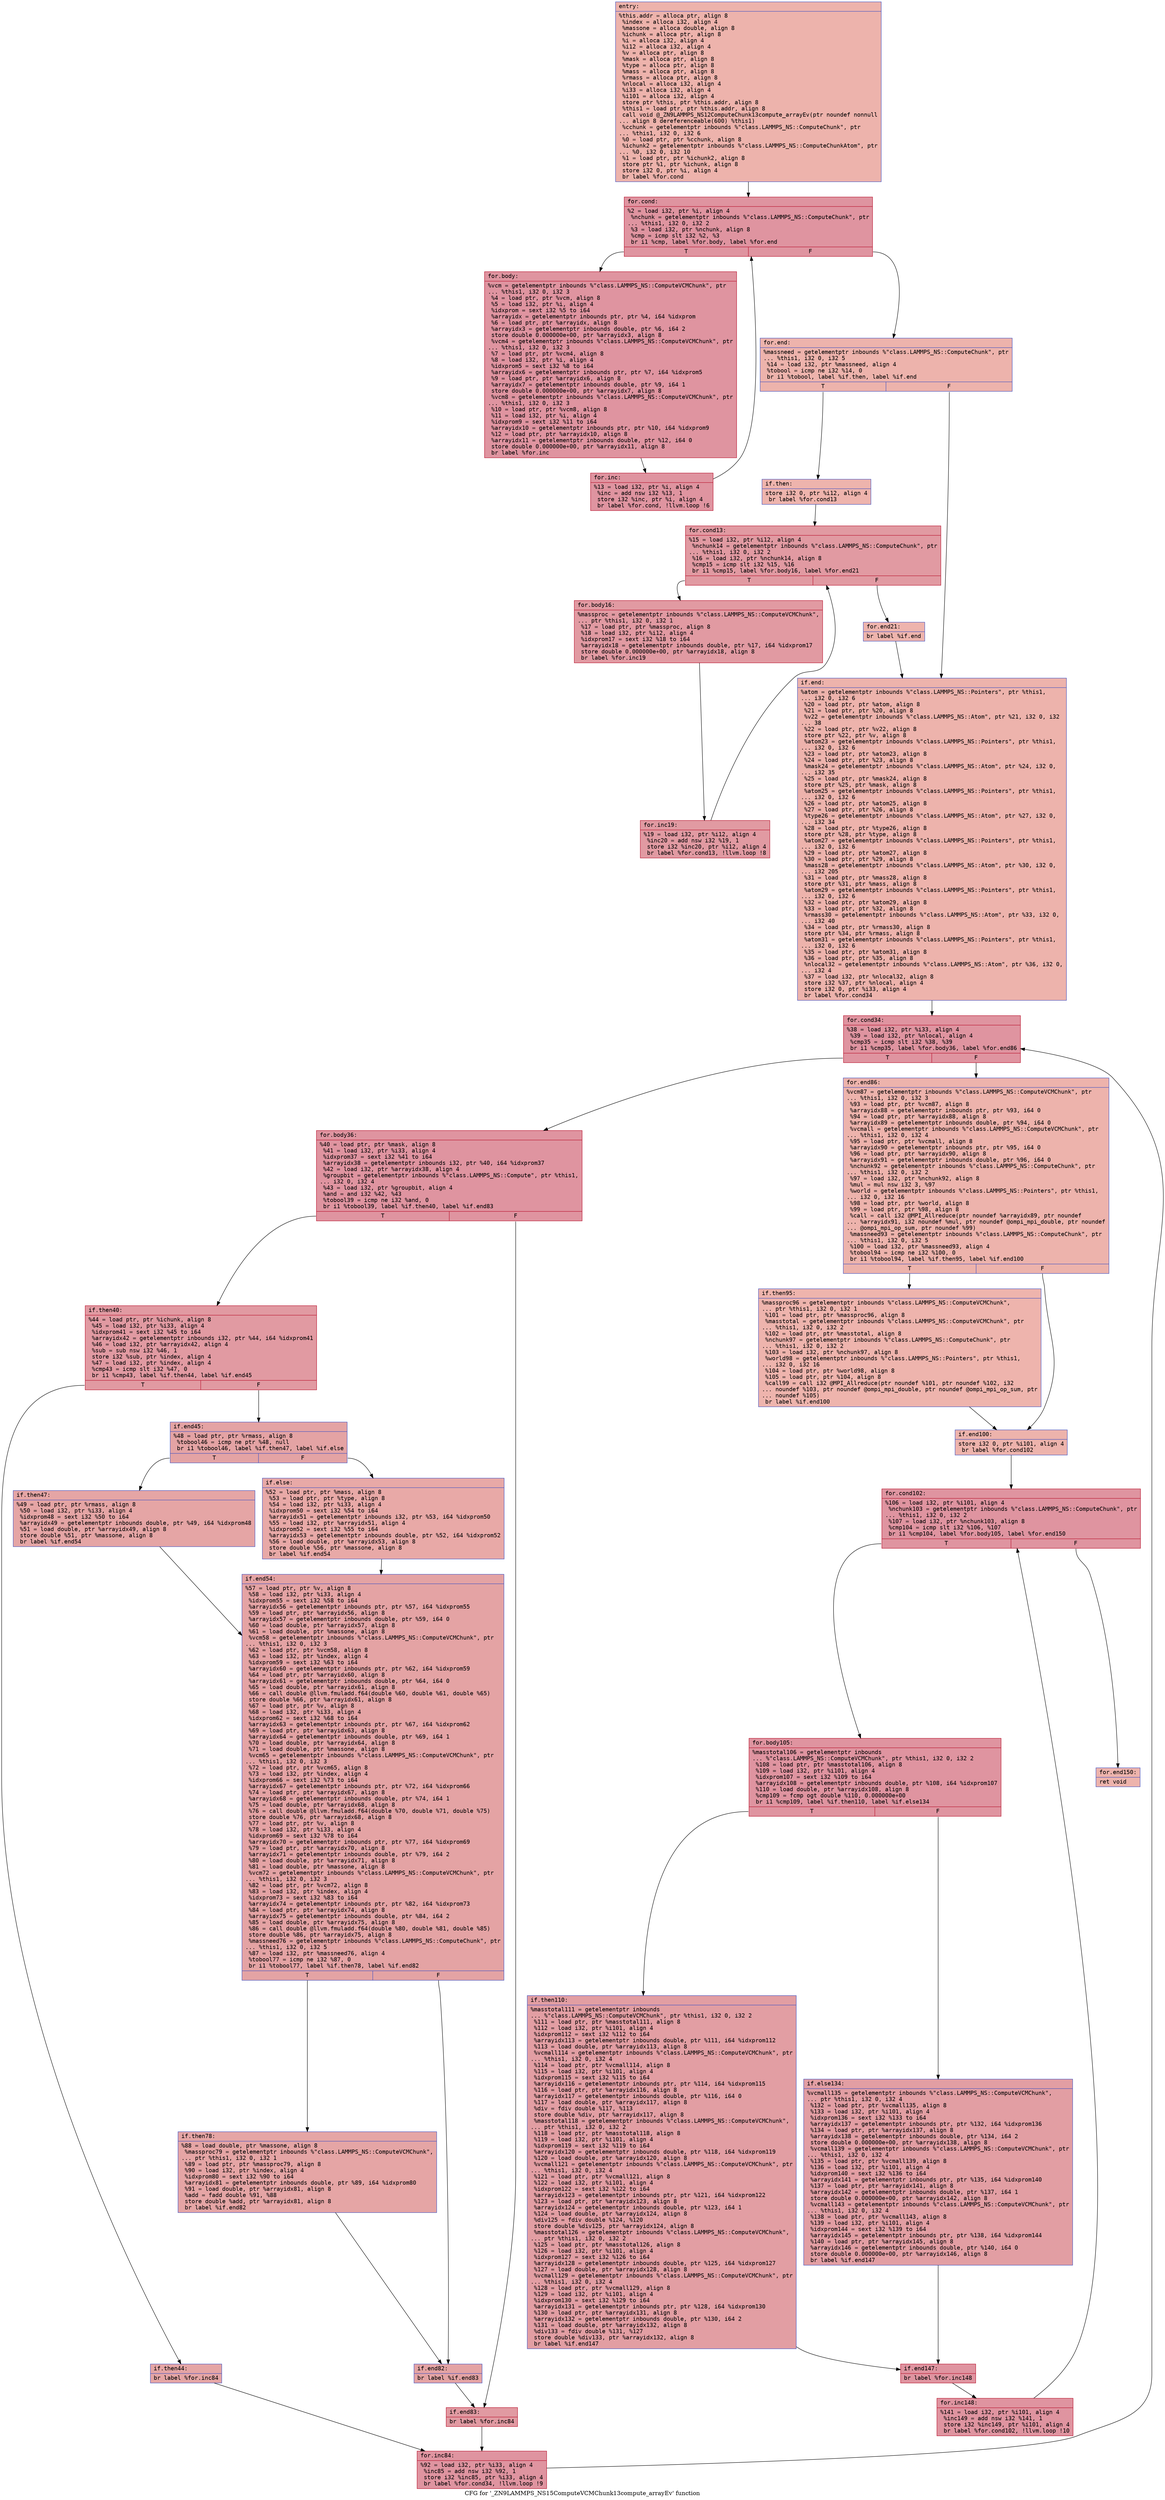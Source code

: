 digraph "CFG for '_ZN9LAMMPS_NS15ComputeVCMChunk13compute_arrayEv' function" {
	label="CFG for '_ZN9LAMMPS_NS15ComputeVCMChunk13compute_arrayEv' function";

	Node0x557a4d468010 [shape=record,color="#3d50c3ff", style=filled, fillcolor="#d6524470" fontname="Courier",label="{entry:\l|  %this.addr = alloca ptr, align 8\l  %index = alloca i32, align 4\l  %massone = alloca double, align 8\l  %ichunk = alloca ptr, align 8\l  %i = alloca i32, align 4\l  %i12 = alloca i32, align 4\l  %v = alloca ptr, align 8\l  %mask = alloca ptr, align 8\l  %type = alloca ptr, align 8\l  %mass = alloca ptr, align 8\l  %rmass = alloca ptr, align 8\l  %nlocal = alloca i32, align 4\l  %i33 = alloca i32, align 4\l  %i101 = alloca i32, align 4\l  store ptr %this, ptr %this.addr, align 8\l  %this1 = load ptr, ptr %this.addr, align 8\l  call void @_ZN9LAMMPS_NS12ComputeChunk13compute_arrayEv(ptr noundef nonnull\l... align 8 dereferenceable(600) %this1)\l  %cchunk = getelementptr inbounds %\"class.LAMMPS_NS::ComputeChunk\", ptr\l... %this1, i32 0, i32 6\l  %0 = load ptr, ptr %cchunk, align 8\l  %ichunk2 = getelementptr inbounds %\"class.LAMMPS_NS::ComputeChunkAtom\", ptr\l... %0, i32 0, i32 10\l  %1 = load ptr, ptr %ichunk2, align 8\l  store ptr %1, ptr %ichunk, align 8\l  store i32 0, ptr %i, align 4\l  br label %for.cond\l}"];
	Node0x557a4d468010 -> Node0x557a4d473cf0[tooltip="entry -> for.cond\nProbability 100.00%" ];
	Node0x557a4d473cf0 [shape=record,color="#b70d28ff", style=filled, fillcolor="#b70d2870" fontname="Courier",label="{for.cond:\l|  %2 = load i32, ptr %i, align 4\l  %nchunk = getelementptr inbounds %\"class.LAMMPS_NS::ComputeChunk\", ptr\l... %this1, i32 0, i32 2\l  %3 = load i32, ptr %nchunk, align 8\l  %cmp = icmp slt i32 %2, %3\l  br i1 %cmp, label %for.body, label %for.end\l|{<s0>T|<s1>F}}"];
	Node0x557a4d473cf0:s0 -> Node0x557a4d474070[tooltip="for.cond -> for.body\nProbability 96.88%" ];
	Node0x557a4d473cf0:s1 -> Node0x557a4d4740f0[tooltip="for.cond -> for.end\nProbability 3.12%" ];
	Node0x557a4d474070 [shape=record,color="#b70d28ff", style=filled, fillcolor="#b70d2870" fontname="Courier",label="{for.body:\l|  %vcm = getelementptr inbounds %\"class.LAMMPS_NS::ComputeVCMChunk\", ptr\l... %this1, i32 0, i32 3\l  %4 = load ptr, ptr %vcm, align 8\l  %5 = load i32, ptr %i, align 4\l  %idxprom = sext i32 %5 to i64\l  %arrayidx = getelementptr inbounds ptr, ptr %4, i64 %idxprom\l  %6 = load ptr, ptr %arrayidx, align 8\l  %arrayidx3 = getelementptr inbounds double, ptr %6, i64 2\l  store double 0.000000e+00, ptr %arrayidx3, align 8\l  %vcm4 = getelementptr inbounds %\"class.LAMMPS_NS::ComputeVCMChunk\", ptr\l... %this1, i32 0, i32 3\l  %7 = load ptr, ptr %vcm4, align 8\l  %8 = load i32, ptr %i, align 4\l  %idxprom5 = sext i32 %8 to i64\l  %arrayidx6 = getelementptr inbounds ptr, ptr %7, i64 %idxprom5\l  %9 = load ptr, ptr %arrayidx6, align 8\l  %arrayidx7 = getelementptr inbounds double, ptr %9, i64 1\l  store double 0.000000e+00, ptr %arrayidx7, align 8\l  %vcm8 = getelementptr inbounds %\"class.LAMMPS_NS::ComputeVCMChunk\", ptr\l... %this1, i32 0, i32 3\l  %10 = load ptr, ptr %vcm8, align 8\l  %11 = load i32, ptr %i, align 4\l  %idxprom9 = sext i32 %11 to i64\l  %arrayidx10 = getelementptr inbounds ptr, ptr %10, i64 %idxprom9\l  %12 = load ptr, ptr %arrayidx10, align 8\l  %arrayidx11 = getelementptr inbounds double, ptr %12, i64 0\l  store double 0.000000e+00, ptr %arrayidx11, align 8\l  br label %for.inc\l}"];
	Node0x557a4d474070 -> Node0x557a4d475d90[tooltip="for.body -> for.inc\nProbability 100.00%" ];
	Node0x557a4d475d90 [shape=record,color="#b70d28ff", style=filled, fillcolor="#b70d2870" fontname="Courier",label="{for.inc:\l|  %13 = load i32, ptr %i, align 4\l  %inc = add nsw i32 %13, 1\l  store i32 %inc, ptr %i, align 4\l  br label %for.cond, !llvm.loop !6\l}"];
	Node0x557a4d475d90 -> Node0x557a4d473cf0[tooltip="for.inc -> for.cond\nProbability 100.00%" ];
	Node0x557a4d4740f0 [shape=record,color="#3d50c3ff", style=filled, fillcolor="#d6524470" fontname="Courier",label="{for.end:\l|  %massneed = getelementptr inbounds %\"class.LAMMPS_NS::ComputeChunk\", ptr\l... %this1, i32 0, i32 5\l  %14 = load i32, ptr %massneed, align 4\l  %tobool = icmp ne i32 %14, 0\l  br i1 %tobool, label %if.then, label %if.end\l|{<s0>T|<s1>F}}"];
	Node0x557a4d4740f0:s0 -> Node0x557a4d476e30[tooltip="for.end -> if.then\nProbability 62.50%" ];
	Node0x557a4d4740f0:s1 -> Node0x557a4d476ea0[tooltip="for.end -> if.end\nProbability 37.50%" ];
	Node0x557a4d476e30 [shape=record,color="#3d50c3ff", style=filled, fillcolor="#d8564670" fontname="Courier",label="{if.then:\l|  store i32 0, ptr %i12, align 4\l  br label %for.cond13\l}"];
	Node0x557a4d476e30 -> Node0x557a4d477060[tooltip="if.then -> for.cond13\nProbability 100.00%" ];
	Node0x557a4d477060 [shape=record,color="#b70d28ff", style=filled, fillcolor="#bb1b2c70" fontname="Courier",label="{for.cond13:\l|  %15 = load i32, ptr %i12, align 4\l  %nchunk14 = getelementptr inbounds %\"class.LAMMPS_NS::ComputeChunk\", ptr\l... %this1, i32 0, i32 2\l  %16 = load i32, ptr %nchunk14, align 8\l  %cmp15 = icmp slt i32 %15, %16\l  br i1 %cmp15, label %for.body16, label %for.end21\l|{<s0>T|<s1>F}}"];
	Node0x557a4d477060:s0 -> Node0x557a4d4773f0[tooltip="for.cond13 -> for.body16\nProbability 96.88%" ];
	Node0x557a4d477060:s1 -> Node0x557a4d477470[tooltip="for.cond13 -> for.end21\nProbability 3.12%" ];
	Node0x557a4d4773f0 [shape=record,color="#b70d28ff", style=filled, fillcolor="#bb1b2c70" fontname="Courier",label="{for.body16:\l|  %massproc = getelementptr inbounds %\"class.LAMMPS_NS::ComputeVCMChunk\",\l... ptr %this1, i32 0, i32 1\l  %17 = load ptr, ptr %massproc, align 8\l  %18 = load i32, ptr %i12, align 4\l  %idxprom17 = sext i32 %18 to i64\l  %arrayidx18 = getelementptr inbounds double, ptr %17, i64 %idxprom17\l  store double 0.000000e+00, ptr %arrayidx18, align 8\l  br label %for.inc19\l}"];
	Node0x557a4d4773f0 -> Node0x557a4d477fc0[tooltip="for.body16 -> for.inc19\nProbability 100.00%" ];
	Node0x557a4d477fc0 [shape=record,color="#b70d28ff", style=filled, fillcolor="#bb1b2c70" fontname="Courier",label="{for.inc19:\l|  %19 = load i32, ptr %i12, align 4\l  %inc20 = add nsw i32 %19, 1\l  store i32 %inc20, ptr %i12, align 4\l  br label %for.cond13, !llvm.loop !8\l}"];
	Node0x557a4d477fc0 -> Node0x557a4d477060[tooltip="for.inc19 -> for.cond13\nProbability 100.00%" ];
	Node0x557a4d477470 [shape=record,color="#3d50c3ff", style=filled, fillcolor="#d8564670" fontname="Courier",label="{for.end21:\l|  br label %if.end\l}"];
	Node0x557a4d477470 -> Node0x557a4d476ea0[tooltip="for.end21 -> if.end\nProbability 100.00%" ];
	Node0x557a4d476ea0 [shape=record,color="#3d50c3ff", style=filled, fillcolor="#d6524470" fontname="Courier",label="{if.end:\l|  %atom = getelementptr inbounds %\"class.LAMMPS_NS::Pointers\", ptr %this1,\l... i32 0, i32 6\l  %20 = load ptr, ptr %atom, align 8\l  %21 = load ptr, ptr %20, align 8\l  %v22 = getelementptr inbounds %\"class.LAMMPS_NS::Atom\", ptr %21, i32 0, i32\l... 38\l  %22 = load ptr, ptr %v22, align 8\l  store ptr %22, ptr %v, align 8\l  %atom23 = getelementptr inbounds %\"class.LAMMPS_NS::Pointers\", ptr %this1,\l... i32 0, i32 6\l  %23 = load ptr, ptr %atom23, align 8\l  %24 = load ptr, ptr %23, align 8\l  %mask24 = getelementptr inbounds %\"class.LAMMPS_NS::Atom\", ptr %24, i32 0,\l... i32 35\l  %25 = load ptr, ptr %mask24, align 8\l  store ptr %25, ptr %mask, align 8\l  %atom25 = getelementptr inbounds %\"class.LAMMPS_NS::Pointers\", ptr %this1,\l... i32 0, i32 6\l  %26 = load ptr, ptr %atom25, align 8\l  %27 = load ptr, ptr %26, align 8\l  %type26 = getelementptr inbounds %\"class.LAMMPS_NS::Atom\", ptr %27, i32 0,\l... i32 34\l  %28 = load ptr, ptr %type26, align 8\l  store ptr %28, ptr %type, align 8\l  %atom27 = getelementptr inbounds %\"class.LAMMPS_NS::Pointers\", ptr %this1,\l... i32 0, i32 6\l  %29 = load ptr, ptr %atom27, align 8\l  %30 = load ptr, ptr %29, align 8\l  %mass28 = getelementptr inbounds %\"class.LAMMPS_NS::Atom\", ptr %30, i32 0,\l... i32 205\l  %31 = load ptr, ptr %mass28, align 8\l  store ptr %31, ptr %mass, align 8\l  %atom29 = getelementptr inbounds %\"class.LAMMPS_NS::Pointers\", ptr %this1,\l... i32 0, i32 6\l  %32 = load ptr, ptr %atom29, align 8\l  %33 = load ptr, ptr %32, align 8\l  %rmass30 = getelementptr inbounds %\"class.LAMMPS_NS::Atom\", ptr %33, i32 0,\l... i32 40\l  %34 = load ptr, ptr %rmass30, align 8\l  store ptr %34, ptr %rmass, align 8\l  %atom31 = getelementptr inbounds %\"class.LAMMPS_NS::Pointers\", ptr %this1,\l... i32 0, i32 6\l  %35 = load ptr, ptr %atom31, align 8\l  %36 = load ptr, ptr %35, align 8\l  %nlocal32 = getelementptr inbounds %\"class.LAMMPS_NS::Atom\", ptr %36, i32 0,\l... i32 4\l  %37 = load i32, ptr %nlocal32, align 8\l  store i32 %37, ptr %nlocal, align 4\l  store i32 0, ptr %i33, align 4\l  br label %for.cond34\l}"];
	Node0x557a4d476ea0 -> Node0x557a4d47a1a0[tooltip="if.end -> for.cond34\nProbability 100.00%" ];
	Node0x557a4d47a1a0 [shape=record,color="#b70d28ff", style=filled, fillcolor="#b70d2870" fontname="Courier",label="{for.cond34:\l|  %38 = load i32, ptr %i33, align 4\l  %39 = load i32, ptr %nlocal, align 4\l  %cmp35 = icmp slt i32 %38, %39\l  br i1 %cmp35, label %for.body36, label %for.end86\l|{<s0>T|<s1>F}}"];
	Node0x557a4d47a1a0:s0 -> Node0x557a4d47a440[tooltip="for.cond34 -> for.body36\nProbability 96.88%" ];
	Node0x557a4d47a1a0:s1 -> Node0x557a4d47a4c0[tooltip="for.cond34 -> for.end86\nProbability 3.12%" ];
	Node0x557a4d47a440 [shape=record,color="#b70d28ff", style=filled, fillcolor="#b70d2870" fontname="Courier",label="{for.body36:\l|  %40 = load ptr, ptr %mask, align 8\l  %41 = load i32, ptr %i33, align 4\l  %idxprom37 = sext i32 %41 to i64\l  %arrayidx38 = getelementptr inbounds i32, ptr %40, i64 %idxprom37\l  %42 = load i32, ptr %arrayidx38, align 4\l  %groupbit = getelementptr inbounds %\"class.LAMMPS_NS::Compute\", ptr %this1,\l... i32 0, i32 4\l  %43 = load i32, ptr %groupbit, align 4\l  %and = and i32 %42, %43\l  %tobool39 = icmp ne i32 %and, 0\l  br i1 %tobool39, label %if.then40, label %if.end83\l|{<s0>T|<s1>F}}"];
	Node0x557a4d47a440:s0 -> Node0x557a4d47abc0[tooltip="for.body36 -> if.then40\nProbability 62.50%" ];
	Node0x557a4d47a440:s1 -> Node0x557a4d47ac40[tooltip="for.body36 -> if.end83\nProbability 37.50%" ];
	Node0x557a4d47abc0 [shape=record,color="#b70d28ff", style=filled, fillcolor="#bb1b2c70" fontname="Courier",label="{if.then40:\l|  %44 = load ptr, ptr %ichunk, align 8\l  %45 = load i32, ptr %i33, align 4\l  %idxprom41 = sext i32 %45 to i64\l  %arrayidx42 = getelementptr inbounds i32, ptr %44, i64 %idxprom41\l  %46 = load i32, ptr %arrayidx42, align 4\l  %sub = sub nsw i32 %46, 1\l  store i32 %sub, ptr %index, align 4\l  %47 = load i32, ptr %index, align 4\l  %cmp43 = icmp slt i32 %47, 0\l  br i1 %cmp43, label %if.then44, label %if.end45\l|{<s0>T|<s1>F}}"];
	Node0x557a4d47abc0:s0 -> Node0x557a4d47baf0[tooltip="if.then40 -> if.then44\nProbability 37.50%" ];
	Node0x557a4d47abc0:s1 -> Node0x557a4d47bb70[tooltip="if.then40 -> if.end45\nProbability 62.50%" ];
	Node0x557a4d47baf0 [shape=record,color="#3d50c3ff", style=filled, fillcolor="#c5333470" fontname="Courier",label="{if.then44:\l|  br label %for.inc84\l}"];
	Node0x557a4d47baf0 -> Node0x557a4d47bca0[tooltip="if.then44 -> for.inc84\nProbability 100.00%" ];
	Node0x557a4d47bb70 [shape=record,color="#3d50c3ff", style=filled, fillcolor="#c32e3170" fontname="Courier",label="{if.end45:\l|  %48 = load ptr, ptr %rmass, align 8\l  %tobool46 = icmp ne ptr %48, null\l  br i1 %tobool46, label %if.then47, label %if.else\l|{<s0>T|<s1>F}}"];
	Node0x557a4d47bb70:s0 -> Node0x557a4d47bed0[tooltip="if.end45 -> if.then47\nProbability 62.50%" ];
	Node0x557a4d47bb70:s1 -> Node0x557a4d47bf50[tooltip="if.end45 -> if.else\nProbability 37.50%" ];
	Node0x557a4d47bed0 [shape=record,color="#3d50c3ff", style=filled, fillcolor="#c5333470" fontname="Courier",label="{if.then47:\l|  %49 = load ptr, ptr %rmass, align 8\l  %50 = load i32, ptr %i33, align 4\l  %idxprom48 = sext i32 %50 to i64\l  %arrayidx49 = getelementptr inbounds double, ptr %49, i64 %idxprom48\l  %51 = load double, ptr %arrayidx49, align 8\l  store double %51, ptr %massone, align 8\l  br label %if.end54\l}"];
	Node0x557a4d47bed0 -> Node0x557a4d47c460[tooltip="if.then47 -> if.end54\nProbability 100.00%" ];
	Node0x557a4d47bf50 [shape=record,color="#3d50c3ff", style=filled, fillcolor="#ca3b3770" fontname="Courier",label="{if.else:\l|  %52 = load ptr, ptr %mass, align 8\l  %53 = load ptr, ptr %type, align 8\l  %54 = load i32, ptr %i33, align 4\l  %idxprom50 = sext i32 %54 to i64\l  %arrayidx51 = getelementptr inbounds i32, ptr %53, i64 %idxprom50\l  %55 = load i32, ptr %arrayidx51, align 4\l  %idxprom52 = sext i32 %55 to i64\l  %arrayidx53 = getelementptr inbounds double, ptr %52, i64 %idxprom52\l  %56 = load double, ptr %arrayidx53, align 8\l  store double %56, ptr %massone, align 8\l  br label %if.end54\l}"];
	Node0x557a4d47bf50 -> Node0x557a4d47c460[tooltip="if.else -> if.end54\nProbability 100.00%" ];
	Node0x557a4d47c460 [shape=record,color="#3d50c3ff", style=filled, fillcolor="#c32e3170" fontname="Courier",label="{if.end54:\l|  %57 = load ptr, ptr %v, align 8\l  %58 = load i32, ptr %i33, align 4\l  %idxprom55 = sext i32 %58 to i64\l  %arrayidx56 = getelementptr inbounds ptr, ptr %57, i64 %idxprom55\l  %59 = load ptr, ptr %arrayidx56, align 8\l  %arrayidx57 = getelementptr inbounds double, ptr %59, i64 0\l  %60 = load double, ptr %arrayidx57, align 8\l  %61 = load double, ptr %massone, align 8\l  %vcm58 = getelementptr inbounds %\"class.LAMMPS_NS::ComputeVCMChunk\", ptr\l... %this1, i32 0, i32 3\l  %62 = load ptr, ptr %vcm58, align 8\l  %63 = load i32, ptr %index, align 4\l  %idxprom59 = sext i32 %63 to i64\l  %arrayidx60 = getelementptr inbounds ptr, ptr %62, i64 %idxprom59\l  %64 = load ptr, ptr %arrayidx60, align 8\l  %arrayidx61 = getelementptr inbounds double, ptr %64, i64 0\l  %65 = load double, ptr %arrayidx61, align 8\l  %66 = call double @llvm.fmuladd.f64(double %60, double %61, double %65)\l  store double %66, ptr %arrayidx61, align 8\l  %67 = load ptr, ptr %v, align 8\l  %68 = load i32, ptr %i33, align 4\l  %idxprom62 = sext i32 %68 to i64\l  %arrayidx63 = getelementptr inbounds ptr, ptr %67, i64 %idxprom62\l  %69 = load ptr, ptr %arrayidx63, align 8\l  %arrayidx64 = getelementptr inbounds double, ptr %69, i64 1\l  %70 = load double, ptr %arrayidx64, align 8\l  %71 = load double, ptr %massone, align 8\l  %vcm65 = getelementptr inbounds %\"class.LAMMPS_NS::ComputeVCMChunk\", ptr\l... %this1, i32 0, i32 3\l  %72 = load ptr, ptr %vcm65, align 8\l  %73 = load i32, ptr %index, align 4\l  %idxprom66 = sext i32 %73 to i64\l  %arrayidx67 = getelementptr inbounds ptr, ptr %72, i64 %idxprom66\l  %74 = load ptr, ptr %arrayidx67, align 8\l  %arrayidx68 = getelementptr inbounds double, ptr %74, i64 1\l  %75 = load double, ptr %arrayidx68, align 8\l  %76 = call double @llvm.fmuladd.f64(double %70, double %71, double %75)\l  store double %76, ptr %arrayidx68, align 8\l  %77 = load ptr, ptr %v, align 8\l  %78 = load i32, ptr %i33, align 4\l  %idxprom69 = sext i32 %78 to i64\l  %arrayidx70 = getelementptr inbounds ptr, ptr %77, i64 %idxprom69\l  %79 = load ptr, ptr %arrayidx70, align 8\l  %arrayidx71 = getelementptr inbounds double, ptr %79, i64 2\l  %80 = load double, ptr %arrayidx71, align 8\l  %81 = load double, ptr %massone, align 8\l  %vcm72 = getelementptr inbounds %\"class.LAMMPS_NS::ComputeVCMChunk\", ptr\l... %this1, i32 0, i32 3\l  %82 = load ptr, ptr %vcm72, align 8\l  %83 = load i32, ptr %index, align 4\l  %idxprom73 = sext i32 %83 to i64\l  %arrayidx74 = getelementptr inbounds ptr, ptr %82, i64 %idxprom73\l  %84 = load ptr, ptr %arrayidx74, align 8\l  %arrayidx75 = getelementptr inbounds double, ptr %84, i64 2\l  %85 = load double, ptr %arrayidx75, align 8\l  %86 = call double @llvm.fmuladd.f64(double %80, double %81, double %85)\l  store double %86, ptr %arrayidx75, align 8\l  %massneed76 = getelementptr inbounds %\"class.LAMMPS_NS::ComputeChunk\", ptr\l... %this1, i32 0, i32 5\l  %87 = load i32, ptr %massneed76, align 4\l  %tobool77 = icmp ne i32 %87, 0\l  br i1 %tobool77, label %if.then78, label %if.end82\l|{<s0>T|<s1>F}}"];
	Node0x557a4d47c460:s0 -> Node0x557a4d47f540[tooltip="if.end54 -> if.then78\nProbability 62.50%" ];
	Node0x557a4d47c460:s1 -> Node0x557a4d47f5c0[tooltip="if.end54 -> if.end82\nProbability 37.50%" ];
	Node0x557a4d47f540 [shape=record,color="#3d50c3ff", style=filled, fillcolor="#c5333470" fontname="Courier",label="{if.then78:\l|  %88 = load double, ptr %massone, align 8\l  %massproc79 = getelementptr inbounds %\"class.LAMMPS_NS::ComputeVCMChunk\",\l... ptr %this1, i32 0, i32 1\l  %89 = load ptr, ptr %massproc79, align 8\l  %90 = load i32, ptr %index, align 4\l  %idxprom80 = sext i32 %90 to i64\l  %arrayidx81 = getelementptr inbounds double, ptr %89, i64 %idxprom80\l  %91 = load double, ptr %arrayidx81, align 8\l  %add = fadd double %91, %88\l  store double %add, ptr %arrayidx81, align 8\l  br label %if.end82\l}"];
	Node0x557a4d47f540 -> Node0x557a4d47f5c0[tooltip="if.then78 -> if.end82\nProbability 100.00%" ];
	Node0x557a4d47f5c0 [shape=record,color="#3d50c3ff", style=filled, fillcolor="#c32e3170" fontname="Courier",label="{if.end82:\l|  br label %if.end83\l}"];
	Node0x557a4d47f5c0 -> Node0x557a4d47ac40[tooltip="if.end82 -> if.end83\nProbability 100.00%" ];
	Node0x557a4d47ac40 [shape=record,color="#b70d28ff", style=filled, fillcolor="#bb1b2c70" fontname="Courier",label="{if.end83:\l|  br label %for.inc84\l}"];
	Node0x557a4d47ac40 -> Node0x557a4d47bca0[tooltip="if.end83 -> for.inc84\nProbability 100.00%" ];
	Node0x557a4d47bca0 [shape=record,color="#b70d28ff", style=filled, fillcolor="#b70d2870" fontname="Courier",label="{for.inc84:\l|  %92 = load i32, ptr %i33, align 4\l  %inc85 = add nsw i32 %92, 1\l  store i32 %inc85, ptr %i33, align 4\l  br label %for.cond34, !llvm.loop !9\l}"];
	Node0x557a4d47bca0 -> Node0x557a4d47a1a0[tooltip="for.inc84 -> for.cond34\nProbability 100.00%" ];
	Node0x557a4d47a4c0 [shape=record,color="#3d50c3ff", style=filled, fillcolor="#d6524470" fontname="Courier",label="{for.end86:\l|  %vcm87 = getelementptr inbounds %\"class.LAMMPS_NS::ComputeVCMChunk\", ptr\l... %this1, i32 0, i32 3\l  %93 = load ptr, ptr %vcm87, align 8\l  %arrayidx88 = getelementptr inbounds ptr, ptr %93, i64 0\l  %94 = load ptr, ptr %arrayidx88, align 8\l  %arrayidx89 = getelementptr inbounds double, ptr %94, i64 0\l  %vcmall = getelementptr inbounds %\"class.LAMMPS_NS::ComputeVCMChunk\", ptr\l... %this1, i32 0, i32 4\l  %95 = load ptr, ptr %vcmall, align 8\l  %arrayidx90 = getelementptr inbounds ptr, ptr %95, i64 0\l  %96 = load ptr, ptr %arrayidx90, align 8\l  %arrayidx91 = getelementptr inbounds double, ptr %96, i64 0\l  %nchunk92 = getelementptr inbounds %\"class.LAMMPS_NS::ComputeChunk\", ptr\l... %this1, i32 0, i32 2\l  %97 = load i32, ptr %nchunk92, align 8\l  %mul = mul nsw i32 3, %97\l  %world = getelementptr inbounds %\"class.LAMMPS_NS::Pointers\", ptr %this1,\l... i32 0, i32 16\l  %98 = load ptr, ptr %world, align 8\l  %99 = load ptr, ptr %98, align 8\l  %call = call i32 @MPI_Allreduce(ptr noundef %arrayidx89, ptr noundef\l... %arrayidx91, i32 noundef %mul, ptr noundef @ompi_mpi_double, ptr noundef\l... @ompi_mpi_op_sum, ptr noundef %99)\l  %massneed93 = getelementptr inbounds %\"class.LAMMPS_NS::ComputeChunk\", ptr\l... %this1, i32 0, i32 5\l  %100 = load i32, ptr %massneed93, align 4\l  %tobool94 = icmp ne i32 %100, 0\l  br i1 %tobool94, label %if.then95, label %if.end100\l|{<s0>T|<s1>F}}"];
	Node0x557a4d47a4c0:s0 -> Node0x557a4d481920[tooltip="for.end86 -> if.then95\nProbability 62.50%" ];
	Node0x557a4d47a4c0:s1 -> Node0x557a4d4819a0[tooltip="for.end86 -> if.end100\nProbability 37.50%" ];
	Node0x557a4d481920 [shape=record,color="#3d50c3ff", style=filled, fillcolor="#d8564670" fontname="Courier",label="{if.then95:\l|  %massproc96 = getelementptr inbounds %\"class.LAMMPS_NS::ComputeVCMChunk\",\l... ptr %this1, i32 0, i32 1\l  %101 = load ptr, ptr %massproc96, align 8\l  %masstotal = getelementptr inbounds %\"class.LAMMPS_NS::ComputeVCMChunk\", ptr\l... %this1, i32 0, i32 2\l  %102 = load ptr, ptr %masstotal, align 8\l  %nchunk97 = getelementptr inbounds %\"class.LAMMPS_NS::ComputeChunk\", ptr\l... %this1, i32 0, i32 2\l  %103 = load i32, ptr %nchunk97, align 8\l  %world98 = getelementptr inbounds %\"class.LAMMPS_NS::Pointers\", ptr %this1,\l... i32 0, i32 16\l  %104 = load ptr, ptr %world98, align 8\l  %105 = load ptr, ptr %104, align 8\l  %call99 = call i32 @MPI_Allreduce(ptr noundef %101, ptr noundef %102, i32\l... noundef %103, ptr noundef @ompi_mpi_double, ptr noundef @ompi_mpi_op_sum, ptr\l... noundef %105)\l  br label %if.end100\l}"];
	Node0x557a4d481920 -> Node0x557a4d4819a0[tooltip="if.then95 -> if.end100\nProbability 100.00%" ];
	Node0x557a4d4819a0 [shape=record,color="#3d50c3ff", style=filled, fillcolor="#d6524470" fontname="Courier",label="{if.end100:\l|  store i32 0, ptr %i101, align 4\l  br label %for.cond102\l}"];
	Node0x557a4d4819a0 -> Node0x557a4d4823f0[tooltip="if.end100 -> for.cond102\nProbability 100.00%" ];
	Node0x557a4d4823f0 [shape=record,color="#b70d28ff", style=filled, fillcolor="#b70d2870" fontname="Courier",label="{for.cond102:\l|  %106 = load i32, ptr %i101, align 4\l  %nchunk103 = getelementptr inbounds %\"class.LAMMPS_NS::ComputeChunk\", ptr\l... %this1, i32 0, i32 2\l  %107 = load i32, ptr %nchunk103, align 8\l  %cmp104 = icmp slt i32 %106, %107\l  br i1 %cmp104, label %for.body105, label %for.end150\l|{<s0>T|<s1>F}}"];
	Node0x557a4d4823f0:s0 -> Node0x557a4d482730[tooltip="for.cond102 -> for.body105\nProbability 96.88%" ];
	Node0x557a4d4823f0:s1 -> Node0x557a4d4827b0[tooltip="for.cond102 -> for.end150\nProbability 3.12%" ];
	Node0x557a4d482730 [shape=record,color="#b70d28ff", style=filled, fillcolor="#b70d2870" fontname="Courier",label="{for.body105:\l|  %masstotal106 = getelementptr inbounds\l... %\"class.LAMMPS_NS::ComputeVCMChunk\", ptr %this1, i32 0, i32 2\l  %108 = load ptr, ptr %masstotal106, align 8\l  %109 = load i32, ptr %i101, align 4\l  %idxprom107 = sext i32 %109 to i64\l  %arrayidx108 = getelementptr inbounds double, ptr %108, i64 %idxprom107\l  %110 = load double, ptr %arrayidx108, align 8\l  %cmp109 = fcmp ogt double %110, 0.000000e+00\l  br i1 %cmp109, label %if.then110, label %if.else134\l|{<s0>T|<s1>F}}"];
	Node0x557a4d482730:s0 -> Node0x557a4d482d70[tooltip="for.body105 -> if.then110\nProbability 50.00%" ];
	Node0x557a4d482730:s1 -> Node0x557a4d482df0[tooltip="for.body105 -> if.else134\nProbability 50.00%" ];
	Node0x557a4d482d70 [shape=record,color="#3d50c3ff", style=filled, fillcolor="#be242e70" fontname="Courier",label="{if.then110:\l|  %masstotal111 = getelementptr inbounds\l... %\"class.LAMMPS_NS::ComputeVCMChunk\", ptr %this1, i32 0, i32 2\l  %111 = load ptr, ptr %masstotal111, align 8\l  %112 = load i32, ptr %i101, align 4\l  %idxprom112 = sext i32 %112 to i64\l  %arrayidx113 = getelementptr inbounds double, ptr %111, i64 %idxprom112\l  %113 = load double, ptr %arrayidx113, align 8\l  %vcmall114 = getelementptr inbounds %\"class.LAMMPS_NS::ComputeVCMChunk\", ptr\l... %this1, i32 0, i32 4\l  %114 = load ptr, ptr %vcmall114, align 8\l  %115 = load i32, ptr %i101, align 4\l  %idxprom115 = sext i32 %115 to i64\l  %arrayidx116 = getelementptr inbounds ptr, ptr %114, i64 %idxprom115\l  %116 = load ptr, ptr %arrayidx116, align 8\l  %arrayidx117 = getelementptr inbounds double, ptr %116, i64 0\l  %117 = load double, ptr %arrayidx117, align 8\l  %div = fdiv double %117, %113\l  store double %div, ptr %arrayidx117, align 8\l  %masstotal118 = getelementptr inbounds %\"class.LAMMPS_NS::ComputeVCMChunk\",\l... ptr %this1, i32 0, i32 2\l  %118 = load ptr, ptr %masstotal118, align 8\l  %119 = load i32, ptr %i101, align 4\l  %idxprom119 = sext i32 %119 to i64\l  %arrayidx120 = getelementptr inbounds double, ptr %118, i64 %idxprom119\l  %120 = load double, ptr %arrayidx120, align 8\l  %vcmall121 = getelementptr inbounds %\"class.LAMMPS_NS::ComputeVCMChunk\", ptr\l... %this1, i32 0, i32 4\l  %121 = load ptr, ptr %vcmall121, align 8\l  %122 = load i32, ptr %i101, align 4\l  %idxprom122 = sext i32 %122 to i64\l  %arrayidx123 = getelementptr inbounds ptr, ptr %121, i64 %idxprom122\l  %123 = load ptr, ptr %arrayidx123, align 8\l  %arrayidx124 = getelementptr inbounds double, ptr %123, i64 1\l  %124 = load double, ptr %arrayidx124, align 8\l  %div125 = fdiv double %124, %120\l  store double %div125, ptr %arrayidx124, align 8\l  %masstotal126 = getelementptr inbounds %\"class.LAMMPS_NS::ComputeVCMChunk\",\l... ptr %this1, i32 0, i32 2\l  %125 = load ptr, ptr %masstotal126, align 8\l  %126 = load i32, ptr %i101, align 4\l  %idxprom127 = sext i32 %126 to i64\l  %arrayidx128 = getelementptr inbounds double, ptr %125, i64 %idxprom127\l  %127 = load double, ptr %arrayidx128, align 8\l  %vcmall129 = getelementptr inbounds %\"class.LAMMPS_NS::ComputeVCMChunk\", ptr\l... %this1, i32 0, i32 4\l  %128 = load ptr, ptr %vcmall129, align 8\l  %129 = load i32, ptr %i101, align 4\l  %idxprom130 = sext i32 %129 to i64\l  %arrayidx131 = getelementptr inbounds ptr, ptr %128, i64 %idxprom130\l  %130 = load ptr, ptr %arrayidx131, align 8\l  %arrayidx132 = getelementptr inbounds double, ptr %130, i64 2\l  %131 = load double, ptr %arrayidx132, align 8\l  %div133 = fdiv double %131, %127\l  store double %div133, ptr %arrayidx132, align 8\l  br label %if.end147\l}"];
	Node0x557a4d482d70 -> Node0x557a4d484e40[tooltip="if.then110 -> if.end147\nProbability 100.00%" ];
	Node0x557a4d482df0 [shape=record,color="#3d50c3ff", style=filled, fillcolor="#be242e70" fontname="Courier",label="{if.else134:\l|  %vcmall135 = getelementptr inbounds %\"class.LAMMPS_NS::ComputeVCMChunk\",\l... ptr %this1, i32 0, i32 4\l  %132 = load ptr, ptr %vcmall135, align 8\l  %133 = load i32, ptr %i101, align 4\l  %idxprom136 = sext i32 %133 to i64\l  %arrayidx137 = getelementptr inbounds ptr, ptr %132, i64 %idxprom136\l  %134 = load ptr, ptr %arrayidx137, align 8\l  %arrayidx138 = getelementptr inbounds double, ptr %134, i64 2\l  store double 0.000000e+00, ptr %arrayidx138, align 8\l  %vcmall139 = getelementptr inbounds %\"class.LAMMPS_NS::ComputeVCMChunk\", ptr\l... %this1, i32 0, i32 4\l  %135 = load ptr, ptr %vcmall139, align 8\l  %136 = load i32, ptr %i101, align 4\l  %idxprom140 = sext i32 %136 to i64\l  %arrayidx141 = getelementptr inbounds ptr, ptr %135, i64 %idxprom140\l  %137 = load ptr, ptr %arrayidx141, align 8\l  %arrayidx142 = getelementptr inbounds double, ptr %137, i64 1\l  store double 0.000000e+00, ptr %arrayidx142, align 8\l  %vcmall143 = getelementptr inbounds %\"class.LAMMPS_NS::ComputeVCMChunk\", ptr\l... %this1, i32 0, i32 4\l  %138 = load ptr, ptr %vcmall143, align 8\l  %139 = load i32, ptr %i101, align 4\l  %idxprom144 = sext i32 %139 to i64\l  %arrayidx145 = getelementptr inbounds ptr, ptr %138, i64 %idxprom144\l  %140 = load ptr, ptr %arrayidx145, align 8\l  %arrayidx146 = getelementptr inbounds double, ptr %140, i64 0\l  store double 0.000000e+00, ptr %arrayidx146, align 8\l  br label %if.end147\l}"];
	Node0x557a4d482df0 -> Node0x557a4d484e40[tooltip="if.else134 -> if.end147\nProbability 100.00%" ];
	Node0x557a4d484e40 [shape=record,color="#b70d28ff", style=filled, fillcolor="#b70d2870" fontname="Courier",label="{if.end147:\l|  br label %for.inc148\l}"];
	Node0x557a4d484e40 -> Node0x557a4d471370[tooltip="if.end147 -> for.inc148\nProbability 100.00%" ];
	Node0x557a4d471370 [shape=record,color="#b70d28ff", style=filled, fillcolor="#b70d2870" fontname="Courier",label="{for.inc148:\l|  %141 = load i32, ptr %i101, align 4\l  %inc149 = add nsw i32 %141, 1\l  store i32 %inc149, ptr %i101, align 4\l  br label %for.cond102, !llvm.loop !10\l}"];
	Node0x557a4d471370 -> Node0x557a4d4823f0[tooltip="for.inc148 -> for.cond102\nProbability 100.00%" ];
	Node0x557a4d4827b0 [shape=record,color="#3d50c3ff", style=filled, fillcolor="#d6524470" fontname="Courier",label="{for.end150:\l|  ret void\l}"];
}
